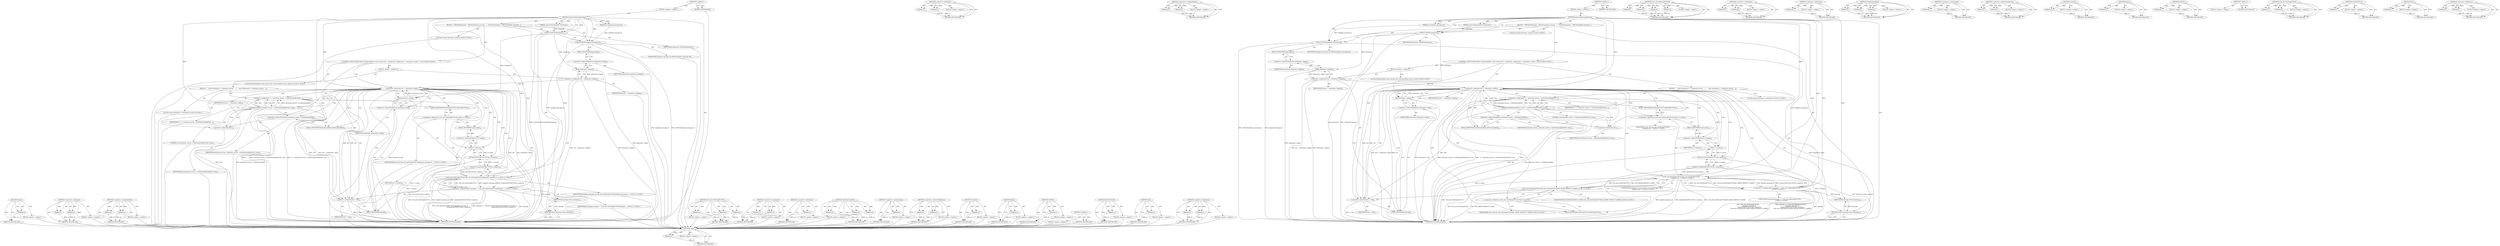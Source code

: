 digraph "&lt;operator&gt;.fieldAccess" {
vulnerable_160 [label=<(METHOD,name)>];
vulnerable_161 [label=<(PARAM,p1)>];
vulnerable_162 [label=<(BLOCK,&lt;empty&gt;,&lt;empty&gt;)>];
vulnerable_163 [label=<(METHOD_RETURN,ANY)>];
vulnerable_112 [label=<(METHOD,&lt;operator&gt;.notEquals)>];
vulnerable_113 [label=<(PARAM,p1)>];
vulnerable_114 [label=<(PARAM,p2)>];
vulnerable_115 [label=<(BLOCK,&lt;empty&gt;,&lt;empty&gt;)>];
vulnerable_116 [label=<(METHOD_RETURN,ANY)>];
vulnerable_135 [label=<(METHOD,&lt;operator&gt;.assignmentPlus)>];
vulnerable_136 [label=<(PARAM,p1)>];
vulnerable_137 [label=<(PARAM,p2)>];
vulnerable_138 [label=<(BLOCK,&lt;empty&gt;,&lt;empty&gt;)>];
vulnerable_139 [label=<(METHOD_RETURN,ANY)>];
vulnerable_6 [label=<(METHOD,&lt;global&gt;)<SUB>1</SUB>>];
vulnerable_7 [label=<(BLOCK,&lt;empty&gt;,&lt;empty&gt;)<SUB>1</SUB>>];
vulnerable_8 [label=<(METHOD,GenerateMessageSection)<SUB>1</SUB>>];
vulnerable_9 [label=<(PARAM,const ExtensionIdSet* extensions)<SUB>2</SUB>>];
vulnerable_10 [label=<(PARAM,int template_message_id)<SUB>3</SUB>>];
vulnerable_11 [label=<(BLOCK,{
  CHECK(extensions);
  CHECK(template_message...,{
  CHECK(extensions);
  CHECK(template_message...)<SUB>3</SUB>>];
vulnerable_12 [label=<(CHECK,CHECK(extensions))<SUB>4</SUB>>];
vulnerable_13 [label=<(IDENTIFIER,extensions,CHECK(extensions))<SUB>4</SUB>>];
vulnerable_14 [label=<(CHECK,CHECK(template_message_id))<SUB>5</SUB>>];
vulnerable_15 [label=<(IDENTIFIER,template_message_id,CHECK(template_message_id))<SUB>5</SUB>>];
vulnerable_16 [label="<(LOCAL,string16 message: string16)<SUB>6</SUB>>"];
vulnerable_17 [label="<(CONTROL_STRUCTURE,FOR,for (ExtensionIdSet::const_iterator iter = extensions-&gt;begin();iter != extensions-&gt;end();++iter))<SUB>8</SUB>>"];
vulnerable_18 [label=<(BLOCK,&lt;empty&gt;,&lt;empty&gt;)<SUB>8</SUB>>];
vulnerable_19 [label="<(LOCAL,ExtensionIdSet.const_iterator iter: ExtensionIdSet.const_iterator)<SUB>8</SUB>>"];
vulnerable_20 [label=<(&lt;operator&gt;.assignment,iter = extensions-&gt;begin())<SUB>8</SUB>>];
vulnerable_21 [label=<(IDENTIFIER,iter,iter = extensions-&gt;begin())<SUB>8</SUB>>];
vulnerable_22 [label=<(begin,extensions-&gt;begin())<SUB>8</SUB>>];
vulnerable_23 [label=<(&lt;operator&gt;.indirectFieldAccess,extensions-&gt;begin)<SUB>8</SUB>>];
vulnerable_24 [label=<(IDENTIFIER,extensions,extensions-&gt;begin())<SUB>8</SUB>>];
vulnerable_25 [label=<(FIELD_IDENTIFIER,begin,begin)<SUB>8</SUB>>];
vulnerable_26 [label=<(&lt;operator&gt;.notEquals,iter != extensions-&gt;end())<SUB>9</SUB>>];
vulnerable_27 [label=<(IDENTIFIER,iter,iter != extensions-&gt;end())<SUB>9</SUB>>];
vulnerable_28 [label=<(end,extensions-&gt;end())<SUB>9</SUB>>];
vulnerable_29 [label=<(&lt;operator&gt;.indirectFieldAccess,extensions-&gt;end)<SUB>9</SUB>>];
vulnerable_30 [label=<(IDENTIFIER,extensions,extensions-&gt;end())<SUB>9</SUB>>];
vulnerable_31 [label=<(FIELD_IDENTIFIER,end,end)<SUB>9</SUB>>];
vulnerable_32 [label=<(&lt;operator&gt;.preIncrement,++iter)<SUB>9</SUB>>];
vulnerable_33 [label=<(IDENTIFIER,iter,++iter)<SUB>9</SUB>>];
vulnerable_34 [label=<(BLOCK,{
     const Extension* e = extension_service_-...,{
     const Extension* e = extension_service_-...)<SUB>9</SUB>>];
vulnerable_35 [label="<(LOCAL,const Extension* e: Extension*)<SUB>10</SUB>>"];
vulnerable_36 [label=<(&lt;operator&gt;.assignment,* e = extension_service_-&gt;GetExtensionById(*ite...)<SUB>10</SUB>>];
vulnerable_37 [label=<(IDENTIFIER,e,* e = extension_service_-&gt;GetExtensionById(*ite...)<SUB>10</SUB>>];
vulnerable_38 [label=<(GetExtensionById,extension_service_-&gt;GetExtensionById(*iter, true))<SUB>10</SUB>>];
vulnerable_39 [label=<(&lt;operator&gt;.indirectFieldAccess,extension_service_-&gt;GetExtensionById)<SUB>10</SUB>>];
vulnerable_40 [label=<(IDENTIFIER,extension_service_,extension_service_-&gt;GetExtensionById(*iter, true))<SUB>10</SUB>>];
vulnerable_41 [label=<(FIELD_IDENTIFIER,GetExtensionById,GetExtensionById)<SUB>10</SUB>>];
vulnerable_42 [label=<(&lt;operator&gt;.indirection,*iter)<SUB>10</SUB>>];
vulnerable_43 [label=<(IDENTIFIER,iter,extension_service_-&gt;GetExtensionById(*iter, true))<SUB>10</SUB>>];
vulnerable_44 [label=<(LITERAL,true,extension_service_-&gt;GetExtensionById(*iter, true))<SUB>10</SUB>>];
vulnerable_45 [label="<(&lt;operator&gt;.assignmentPlus,message += l10n_util::GetStringFUTF16(
        ...)<SUB>11</SUB>>"];
vulnerable_46 [label="<(IDENTIFIER,message,message += l10n_util::GetStringFUTF16(
        ...)<SUB>11</SUB>>"];
vulnerable_47 [label="<(l10n_util.GetStringFUTF16,l10n_util::GetStringFUTF16(
        template_me...)<SUB>11</SUB>>"];
vulnerable_48 [label="<(&lt;operator&gt;.fieldAccess,l10n_util::GetStringFUTF16)<SUB>11</SUB>>"];
vulnerable_49 [label="<(IDENTIFIER,l10n_util,l10n_util::GetStringFUTF16(
        template_me...)<SUB>11</SUB>>"];
vulnerable_50 [label=<(FIELD_IDENTIFIER,GetStringFUTF16,GetStringFUTF16)<SUB>11</SUB>>];
vulnerable_51 [label="<(IDENTIFIER,template_message_id,l10n_util::GetStringFUTF16(
        template_me...)<SUB>12</SUB>>"];
vulnerable_52 [label=<(string16,string16(ASCIIToUTF16(e-&gt;name())))<SUB>13</SUB>>];
vulnerable_53 [label=<(ASCIIToUTF16,ASCIIToUTF16(e-&gt;name()))<SUB>13</SUB>>];
vulnerable_54 [label=<(name,e-&gt;name())<SUB>13</SUB>>];
vulnerable_55 [label=<(&lt;operator&gt;.indirectFieldAccess,e-&gt;name)<SUB>13</SUB>>];
vulnerable_56 [label=<(IDENTIFIER,e,e-&gt;name())<SUB>13</SUB>>];
vulnerable_57 [label=<(FIELD_IDENTIFIER,name,name)<SUB>13</SUB>>];
vulnerable_58 [label="<(l10n_util.GetStringUTF16,l10n_util::GetStringUTF16(IDS_SHORT_PRODUCT_NAME))<SUB>14</SUB>>"];
vulnerable_59 [label="<(&lt;operator&gt;.fieldAccess,l10n_util::GetStringUTF16)<SUB>14</SUB>>"];
vulnerable_60 [label="<(IDENTIFIER,l10n_util,l10n_util::GetStringUTF16(IDS_SHORT_PRODUCT_NAME))<SUB>14</SUB>>"];
vulnerable_61 [label=<(FIELD_IDENTIFIER,GetStringUTF16,GetStringUTF16)<SUB>14</SUB>>];
vulnerable_62 [label="<(IDENTIFIER,IDS_SHORT_PRODUCT_NAME,l10n_util::GetStringUTF16(IDS_SHORT_PRODUCT_NAME))<SUB>14</SUB>>"];
vulnerable_63 [label=<(RETURN,return message;,return message;)<SUB>16</SUB>>];
vulnerable_64 [label=<(IDENTIFIER,message,return message;)<SUB>16</SUB>>];
vulnerable_65 [label=<(METHOD_RETURN,string16)<SUB>1</SUB>>];
vulnerable_67 [label=<(METHOD_RETURN,ANY)<SUB>1</SUB>>];
vulnerable_140 [label=<(METHOD,l10n_util.GetStringFUTF16)>];
vulnerable_141 [label=<(PARAM,p1)>];
vulnerable_142 [label=<(PARAM,p2)>];
vulnerable_143 [label=<(PARAM,p3)>];
vulnerable_144 [label=<(PARAM,p4)>];
vulnerable_145 [label=<(BLOCK,&lt;empty&gt;,&lt;empty&gt;)>];
vulnerable_146 [label=<(METHOD_RETURN,ANY)>];
vulnerable_98 [label=<(METHOD,&lt;operator&gt;.assignment)>];
vulnerable_99 [label=<(PARAM,p1)>];
vulnerable_100 [label=<(PARAM,p2)>];
vulnerable_101 [label=<(BLOCK,&lt;empty&gt;,&lt;empty&gt;)>];
vulnerable_102 [label=<(METHOD_RETURN,ANY)>];
vulnerable_131 [label=<(METHOD,&lt;operator&gt;.indirection)>];
vulnerable_132 [label=<(PARAM,p1)>];
vulnerable_133 [label=<(BLOCK,&lt;empty&gt;,&lt;empty&gt;)>];
vulnerable_134 [label=<(METHOD_RETURN,ANY)>];
vulnerable_125 [label=<(METHOD,GetExtensionById)>];
vulnerable_126 [label=<(PARAM,p1)>];
vulnerable_127 [label=<(PARAM,p2)>];
vulnerable_128 [label=<(PARAM,p3)>];
vulnerable_129 [label=<(BLOCK,&lt;empty&gt;,&lt;empty&gt;)>];
vulnerable_130 [label=<(METHOD_RETURN,ANY)>];
vulnerable_121 [label=<(METHOD,&lt;operator&gt;.preIncrement)>];
vulnerable_122 [label=<(PARAM,p1)>];
vulnerable_123 [label=<(BLOCK,&lt;empty&gt;,&lt;empty&gt;)>];
vulnerable_124 [label=<(METHOD_RETURN,ANY)>];
vulnerable_107 [label=<(METHOD,&lt;operator&gt;.indirectFieldAccess)>];
vulnerable_108 [label=<(PARAM,p1)>];
vulnerable_109 [label=<(PARAM,p2)>];
vulnerable_110 [label=<(BLOCK,&lt;empty&gt;,&lt;empty&gt;)>];
vulnerable_111 [label=<(METHOD_RETURN,ANY)>];
vulnerable_152 [label=<(METHOD,string16)>];
vulnerable_153 [label=<(PARAM,p1)>];
vulnerable_154 [label=<(BLOCK,&lt;empty&gt;,&lt;empty&gt;)>];
vulnerable_155 [label=<(METHOD_RETURN,ANY)>];
vulnerable_103 [label=<(METHOD,begin)>];
vulnerable_104 [label=<(PARAM,p1)>];
vulnerable_105 [label=<(BLOCK,&lt;empty&gt;,&lt;empty&gt;)>];
vulnerable_106 [label=<(METHOD_RETURN,ANY)>];
vulnerable_94 [label=<(METHOD,CHECK)>];
vulnerable_95 [label=<(PARAM,p1)>];
vulnerable_96 [label=<(BLOCK,&lt;empty&gt;,&lt;empty&gt;)>];
vulnerable_97 [label=<(METHOD_RETURN,ANY)>];
vulnerable_88 [label=<(METHOD,&lt;global&gt;)<SUB>1</SUB>>];
vulnerable_89 [label=<(BLOCK,&lt;empty&gt;,&lt;empty&gt;)>];
vulnerable_90 [label=<(METHOD_RETURN,ANY)>];
vulnerable_164 [label=<(METHOD,l10n_util.GetStringUTF16)>];
vulnerable_165 [label=<(PARAM,p1)>];
vulnerable_166 [label=<(PARAM,p2)>];
vulnerable_167 [label=<(BLOCK,&lt;empty&gt;,&lt;empty&gt;)>];
vulnerable_168 [label=<(METHOD_RETURN,ANY)>];
vulnerable_156 [label=<(METHOD,ASCIIToUTF16)>];
vulnerable_157 [label=<(PARAM,p1)>];
vulnerable_158 [label=<(BLOCK,&lt;empty&gt;,&lt;empty&gt;)>];
vulnerable_159 [label=<(METHOD_RETURN,ANY)>];
vulnerable_117 [label=<(METHOD,end)>];
vulnerable_118 [label=<(PARAM,p1)>];
vulnerable_119 [label=<(BLOCK,&lt;empty&gt;,&lt;empty&gt;)>];
vulnerable_120 [label=<(METHOD_RETURN,ANY)>];
vulnerable_147 [label=<(METHOD,&lt;operator&gt;.fieldAccess)>];
vulnerable_148 [label=<(PARAM,p1)>];
vulnerable_149 [label=<(PARAM,p2)>];
vulnerable_150 [label=<(BLOCK,&lt;empty&gt;,&lt;empty&gt;)>];
vulnerable_151 [label=<(METHOD_RETURN,ANY)>];
fixed_152 [label=<(METHOD,name)>];
fixed_153 [label=<(PARAM,p1)>];
fixed_154 [label=<(BLOCK,&lt;empty&gt;,&lt;empty&gt;)>];
fixed_155 [label=<(METHOD_RETURN,ANY)>];
fixed_105 [label=<(METHOD,&lt;operator&gt;.notEquals)>];
fixed_106 [label=<(PARAM,p1)>];
fixed_107 [label=<(PARAM,p2)>];
fixed_108 [label=<(BLOCK,&lt;empty&gt;,&lt;empty&gt;)>];
fixed_109 [label=<(METHOD_RETURN,ANY)>];
fixed_128 [label=<(METHOD,&lt;operator&gt;.assignmentPlus)>];
fixed_129 [label=<(PARAM,p1)>];
fixed_130 [label=<(PARAM,p2)>];
fixed_131 [label=<(BLOCK,&lt;empty&gt;,&lt;empty&gt;)>];
fixed_132 [label=<(METHOD_RETURN,ANY)>];
fixed_6 [label=<(METHOD,&lt;global&gt;)<SUB>1</SUB>>];
fixed_7 [label=<(BLOCK,&lt;empty&gt;,&lt;empty&gt;)<SUB>1</SUB>>];
fixed_8 [label=<(METHOD,GenerateMessageSection)<SUB>1</SUB>>];
fixed_9 [label=<(PARAM,const ExtensionIdSet* extensions)<SUB>2</SUB>>];
fixed_10 [label=<(PARAM,int template_message_id)<SUB>3</SUB>>];
fixed_11 [label=<(BLOCK,{
  CHECK(extensions);
  CHECK(template_message...,{
  CHECK(extensions);
  CHECK(template_message...)<SUB>3</SUB>>];
fixed_12 [label=<(CHECK,CHECK(extensions))<SUB>4</SUB>>];
fixed_13 [label=<(IDENTIFIER,extensions,CHECK(extensions))<SUB>4</SUB>>];
fixed_14 [label=<(CHECK,CHECK(template_message_id))<SUB>5</SUB>>];
fixed_15 [label=<(IDENTIFIER,template_message_id,CHECK(template_message_id))<SUB>5</SUB>>];
fixed_16 [label="<(LOCAL,string16 message: string16)<SUB>6</SUB>>"];
fixed_17 [label="<(CONTROL_STRUCTURE,FOR,for (ExtensionIdSet::const_iterator iter = extensions-&gt;begin();iter != extensions-&gt;end();++iter))<SUB>8</SUB>>"];
fixed_18 [label=<(BLOCK,&lt;empty&gt;,&lt;empty&gt;)<SUB>8</SUB>>];
fixed_19 [label="<(LOCAL,ExtensionIdSet.const_iterator iter: ExtensionIdSet.const_iterator)<SUB>8</SUB>>"];
fixed_20 [label=<(&lt;operator&gt;.assignment,iter = extensions-&gt;begin())<SUB>8</SUB>>];
fixed_21 [label=<(IDENTIFIER,iter,iter = extensions-&gt;begin())<SUB>8</SUB>>];
fixed_22 [label=<(begin,extensions-&gt;begin())<SUB>8</SUB>>];
fixed_23 [label=<(&lt;operator&gt;.indirectFieldAccess,extensions-&gt;begin)<SUB>8</SUB>>];
fixed_24 [label=<(IDENTIFIER,extensions,extensions-&gt;begin())<SUB>8</SUB>>];
fixed_25 [label=<(FIELD_IDENTIFIER,begin,begin)<SUB>8</SUB>>];
fixed_26 [label=<(&lt;operator&gt;.notEquals,iter != extensions-&gt;end())<SUB>9</SUB>>];
fixed_27 [label=<(IDENTIFIER,iter,iter != extensions-&gt;end())<SUB>9</SUB>>];
fixed_28 [label=<(end,extensions-&gt;end())<SUB>9</SUB>>];
fixed_29 [label=<(&lt;operator&gt;.indirectFieldAccess,extensions-&gt;end)<SUB>9</SUB>>];
fixed_30 [label=<(IDENTIFIER,extensions,extensions-&gt;end())<SUB>9</SUB>>];
fixed_31 [label=<(FIELD_IDENTIFIER,end,end)<SUB>9</SUB>>];
fixed_32 [label=<(&lt;operator&gt;.preIncrement,++iter)<SUB>9</SUB>>];
fixed_33 [label=<(IDENTIFIER,iter,++iter)<SUB>9</SUB>>];
fixed_34 [label=<(BLOCK,{
     const Extension* e = extension_service_-...,{
     const Extension* e = extension_service_-...)<SUB>9</SUB>>];
fixed_35 [label="<(LOCAL,const Extension* e: Extension*)<SUB>10</SUB>>"];
fixed_36 [label=<(&lt;operator&gt;.assignment,* e = extension_service_-&gt;GetExtensionById(*ite...)<SUB>10</SUB>>];
fixed_37 [label=<(IDENTIFIER,e,* e = extension_service_-&gt;GetExtensionById(*ite...)<SUB>10</SUB>>];
fixed_38 [label=<(GetExtensionById,extension_service_-&gt;GetExtensionById(*iter, true))<SUB>10</SUB>>];
fixed_39 [label=<(&lt;operator&gt;.indirectFieldAccess,extension_service_-&gt;GetExtensionById)<SUB>10</SUB>>];
fixed_40 [label=<(IDENTIFIER,extension_service_,extension_service_-&gt;GetExtensionById(*iter, true))<SUB>10</SUB>>];
fixed_41 [label=<(FIELD_IDENTIFIER,GetExtensionById,GetExtensionById)<SUB>10</SUB>>];
fixed_42 [label=<(&lt;operator&gt;.indirection,*iter)<SUB>10</SUB>>];
fixed_43 [label=<(IDENTIFIER,iter,extension_service_-&gt;GetExtensionById(*iter, true))<SUB>10</SUB>>];
fixed_44 [label=<(LITERAL,true,extension_service_-&gt;GetExtensionById(*iter, true))<SUB>10</SUB>>];
fixed_45 [label="<(&lt;operator&gt;.assignmentPlus,message += l10n_util::GetStringFUTF16(template_...)<SUB>11</SUB>>"];
fixed_46 [label="<(IDENTIFIER,message,message += l10n_util::GetStringFUTF16(template_...)<SUB>11</SUB>>"];
fixed_47 [label="<(l10n_util.GetStringFUTF16,l10n_util::GetStringFUTF16(template_message_id,...)<SUB>11</SUB>>"];
fixed_48 [label="<(&lt;operator&gt;.fieldAccess,l10n_util::GetStringFUTF16)<SUB>11</SUB>>"];
fixed_49 [label="<(IDENTIFIER,l10n_util,l10n_util::GetStringFUTF16(template_message_id,...)<SUB>11</SUB>>"];
fixed_50 [label=<(FIELD_IDENTIFIER,GetStringFUTF16,GetStringFUTF16)<SUB>11</SUB>>];
fixed_51 [label="<(IDENTIFIER,template_message_id,l10n_util::GetStringFUTF16(template_message_id,...)<SUB>11</SUB>>"];
fixed_52 [label=<(string16,string16(ASCIIToUTF16(e-&gt;name())))<SUB>12</SUB>>];
fixed_53 [label=<(ASCIIToUTF16,ASCIIToUTF16(e-&gt;name()))<SUB>12</SUB>>];
fixed_54 [label=<(name,e-&gt;name())<SUB>12</SUB>>];
fixed_55 [label=<(&lt;operator&gt;.indirectFieldAccess,e-&gt;name)<SUB>12</SUB>>];
fixed_56 [label=<(IDENTIFIER,e,e-&gt;name())<SUB>12</SUB>>];
fixed_57 [label=<(FIELD_IDENTIFIER,name,name)<SUB>12</SUB>>];
fixed_58 [label=<(RETURN,return message;,return message;)<SUB>14</SUB>>];
fixed_59 [label=<(IDENTIFIER,message,return message;)<SUB>14</SUB>>];
fixed_60 [label=<(METHOD_RETURN,string16)<SUB>1</SUB>>];
fixed_62 [label=<(METHOD_RETURN,ANY)<SUB>1</SUB>>];
fixed_133 [label=<(METHOD,l10n_util.GetStringFUTF16)>];
fixed_134 [label=<(PARAM,p1)>];
fixed_135 [label=<(PARAM,p2)>];
fixed_136 [label=<(PARAM,p3)>];
fixed_137 [label=<(BLOCK,&lt;empty&gt;,&lt;empty&gt;)>];
fixed_138 [label=<(METHOD_RETURN,ANY)>];
fixed_91 [label=<(METHOD,&lt;operator&gt;.assignment)>];
fixed_92 [label=<(PARAM,p1)>];
fixed_93 [label=<(PARAM,p2)>];
fixed_94 [label=<(BLOCK,&lt;empty&gt;,&lt;empty&gt;)>];
fixed_95 [label=<(METHOD_RETURN,ANY)>];
fixed_124 [label=<(METHOD,&lt;operator&gt;.indirection)>];
fixed_125 [label=<(PARAM,p1)>];
fixed_126 [label=<(BLOCK,&lt;empty&gt;,&lt;empty&gt;)>];
fixed_127 [label=<(METHOD_RETURN,ANY)>];
fixed_118 [label=<(METHOD,GetExtensionById)>];
fixed_119 [label=<(PARAM,p1)>];
fixed_120 [label=<(PARAM,p2)>];
fixed_121 [label=<(PARAM,p3)>];
fixed_122 [label=<(BLOCK,&lt;empty&gt;,&lt;empty&gt;)>];
fixed_123 [label=<(METHOD_RETURN,ANY)>];
fixed_114 [label=<(METHOD,&lt;operator&gt;.preIncrement)>];
fixed_115 [label=<(PARAM,p1)>];
fixed_116 [label=<(BLOCK,&lt;empty&gt;,&lt;empty&gt;)>];
fixed_117 [label=<(METHOD_RETURN,ANY)>];
fixed_100 [label=<(METHOD,&lt;operator&gt;.indirectFieldAccess)>];
fixed_101 [label=<(PARAM,p1)>];
fixed_102 [label=<(PARAM,p2)>];
fixed_103 [label=<(BLOCK,&lt;empty&gt;,&lt;empty&gt;)>];
fixed_104 [label=<(METHOD_RETURN,ANY)>];
fixed_144 [label=<(METHOD,string16)>];
fixed_145 [label=<(PARAM,p1)>];
fixed_146 [label=<(BLOCK,&lt;empty&gt;,&lt;empty&gt;)>];
fixed_147 [label=<(METHOD_RETURN,ANY)>];
fixed_96 [label=<(METHOD,begin)>];
fixed_97 [label=<(PARAM,p1)>];
fixed_98 [label=<(BLOCK,&lt;empty&gt;,&lt;empty&gt;)>];
fixed_99 [label=<(METHOD_RETURN,ANY)>];
fixed_87 [label=<(METHOD,CHECK)>];
fixed_88 [label=<(PARAM,p1)>];
fixed_89 [label=<(BLOCK,&lt;empty&gt;,&lt;empty&gt;)>];
fixed_90 [label=<(METHOD_RETURN,ANY)>];
fixed_81 [label=<(METHOD,&lt;global&gt;)<SUB>1</SUB>>];
fixed_82 [label=<(BLOCK,&lt;empty&gt;,&lt;empty&gt;)>];
fixed_83 [label=<(METHOD_RETURN,ANY)>];
fixed_148 [label=<(METHOD,ASCIIToUTF16)>];
fixed_149 [label=<(PARAM,p1)>];
fixed_150 [label=<(BLOCK,&lt;empty&gt;,&lt;empty&gt;)>];
fixed_151 [label=<(METHOD_RETURN,ANY)>];
fixed_110 [label=<(METHOD,end)>];
fixed_111 [label=<(PARAM,p1)>];
fixed_112 [label=<(BLOCK,&lt;empty&gt;,&lt;empty&gt;)>];
fixed_113 [label=<(METHOD_RETURN,ANY)>];
fixed_139 [label=<(METHOD,&lt;operator&gt;.fieldAccess)>];
fixed_140 [label=<(PARAM,p1)>];
fixed_141 [label=<(PARAM,p2)>];
fixed_142 [label=<(BLOCK,&lt;empty&gt;,&lt;empty&gt;)>];
fixed_143 [label=<(METHOD_RETURN,ANY)>];
vulnerable_160 -> vulnerable_161  [key=0, label="AST: "];
vulnerable_160 -> vulnerable_161  [key=1, label="DDG: "];
vulnerable_160 -> vulnerable_162  [key=0, label="AST: "];
vulnerable_160 -> vulnerable_163  [key=0, label="AST: "];
vulnerable_160 -> vulnerable_163  [key=1, label="CFG: "];
vulnerable_161 -> vulnerable_163  [key=0, label="DDG: p1"];
vulnerable_112 -> vulnerable_113  [key=0, label="AST: "];
vulnerable_112 -> vulnerable_113  [key=1, label="DDG: "];
vulnerable_112 -> vulnerable_115  [key=0, label="AST: "];
vulnerable_112 -> vulnerable_114  [key=0, label="AST: "];
vulnerable_112 -> vulnerable_114  [key=1, label="DDG: "];
vulnerable_112 -> vulnerable_116  [key=0, label="AST: "];
vulnerable_112 -> vulnerable_116  [key=1, label="CFG: "];
vulnerable_113 -> vulnerable_116  [key=0, label="DDG: p1"];
vulnerable_114 -> vulnerable_116  [key=0, label="DDG: p2"];
vulnerable_135 -> vulnerable_136  [key=0, label="AST: "];
vulnerable_135 -> vulnerable_136  [key=1, label="DDG: "];
vulnerable_135 -> vulnerable_138  [key=0, label="AST: "];
vulnerable_135 -> vulnerable_137  [key=0, label="AST: "];
vulnerable_135 -> vulnerable_137  [key=1, label="DDG: "];
vulnerable_135 -> vulnerable_139  [key=0, label="AST: "];
vulnerable_135 -> vulnerable_139  [key=1, label="CFG: "];
vulnerable_136 -> vulnerable_139  [key=0, label="DDG: p1"];
vulnerable_137 -> vulnerable_139  [key=0, label="DDG: p2"];
vulnerable_6 -> vulnerable_7  [key=0, label="AST: "];
vulnerable_6 -> vulnerable_67  [key=0, label="AST: "];
vulnerable_6 -> vulnerable_67  [key=1, label="CFG: "];
vulnerable_7 -> vulnerable_8  [key=0, label="AST: "];
vulnerable_8 -> vulnerable_9  [key=0, label="AST: "];
vulnerable_8 -> vulnerable_9  [key=1, label="DDG: "];
vulnerable_8 -> vulnerable_10  [key=0, label="AST: "];
vulnerable_8 -> vulnerable_10  [key=1, label="DDG: "];
vulnerable_8 -> vulnerable_11  [key=0, label="AST: "];
vulnerable_8 -> vulnerable_65  [key=0, label="AST: "];
vulnerable_8 -> vulnerable_12  [key=0, label="CFG: "];
vulnerable_8 -> vulnerable_12  [key=1, label="DDG: "];
vulnerable_8 -> vulnerable_14  [key=0, label="DDG: "];
vulnerable_8 -> vulnerable_64  [key=0, label="DDG: "];
vulnerable_8 -> vulnerable_26  [key=0, label="DDG: "];
vulnerable_8 -> vulnerable_32  [key=0, label="DDG: "];
vulnerable_8 -> vulnerable_45  [key=0, label="DDG: "];
vulnerable_8 -> vulnerable_38  [key=0, label="DDG: "];
vulnerable_8 -> vulnerable_47  [key=0, label="DDG: "];
vulnerable_8 -> vulnerable_58  [key=0, label="DDG: "];
vulnerable_9 -> vulnerable_12  [key=0, label="DDG: extensions"];
vulnerable_10 -> vulnerable_14  [key=0, label="DDG: template_message_id"];
vulnerable_11 -> vulnerable_12  [key=0, label="AST: "];
vulnerable_11 -> vulnerable_14  [key=0, label="AST: "];
vulnerable_11 -> vulnerable_16  [key=0, label="AST: "];
vulnerable_11 -> vulnerable_17  [key=0, label="AST: "];
vulnerable_11 -> vulnerable_63  [key=0, label="AST: "];
vulnerable_12 -> vulnerable_13  [key=0, label="AST: "];
vulnerable_12 -> vulnerable_14  [key=0, label="CFG: "];
vulnerable_12 -> vulnerable_65  [key=0, label="DDG: extensions"];
vulnerable_12 -> vulnerable_65  [key=1, label="DDG: CHECK(extensions)"];
vulnerable_12 -> vulnerable_28  [key=0, label="DDG: extensions"];
vulnerable_12 -> vulnerable_22  [key=0, label="DDG: extensions"];
vulnerable_14 -> vulnerable_15  [key=0, label="AST: "];
vulnerable_14 -> vulnerable_25  [key=0, label="CFG: "];
vulnerable_14 -> vulnerable_65  [key=0, label="DDG: template_message_id"];
vulnerable_14 -> vulnerable_65  [key=1, label="DDG: CHECK(template_message_id)"];
vulnerable_14 -> vulnerable_47  [key=0, label="DDG: template_message_id"];
vulnerable_17 -> vulnerable_18  [key=0, label="AST: "];
vulnerable_17 -> vulnerable_26  [key=0, label="AST: "];
vulnerable_17 -> vulnerable_32  [key=0, label="AST: "];
vulnerable_17 -> vulnerable_34  [key=0, label="AST: "];
vulnerable_18 -> vulnerable_19  [key=0, label="AST: "];
vulnerable_18 -> vulnerable_20  [key=0, label="AST: "];
vulnerable_20 -> vulnerable_21  [key=0, label="AST: "];
vulnerable_20 -> vulnerable_22  [key=0, label="AST: "];
vulnerable_20 -> vulnerable_31  [key=0, label="CFG: "];
vulnerable_20 -> vulnerable_65  [key=0, label="DDG: extensions-&gt;begin()"];
vulnerable_20 -> vulnerable_65  [key=1, label="DDG: iter = extensions-&gt;begin()"];
vulnerable_20 -> vulnerable_26  [key=0, label="DDG: iter"];
vulnerable_22 -> vulnerable_23  [key=0, label="AST: "];
vulnerable_22 -> vulnerable_20  [key=0, label="CFG: "];
vulnerable_22 -> vulnerable_20  [key=1, label="DDG: extensions-&gt;begin"];
vulnerable_22 -> vulnerable_65  [key=0, label="DDG: extensions-&gt;begin"];
vulnerable_23 -> vulnerable_24  [key=0, label="AST: "];
vulnerable_23 -> vulnerable_25  [key=0, label="AST: "];
vulnerable_23 -> vulnerable_22  [key=0, label="CFG: "];
vulnerable_25 -> vulnerable_23  [key=0, label="CFG: "];
vulnerable_26 -> vulnerable_27  [key=0, label="AST: "];
vulnerable_26 -> vulnerable_28  [key=0, label="AST: "];
vulnerable_26 -> vulnerable_28  [key=1, label="CDG: "];
vulnerable_26 -> vulnerable_41  [key=0, label="CFG: "];
vulnerable_26 -> vulnerable_41  [key=1, label="CDG: "];
vulnerable_26 -> vulnerable_63  [key=0, label="CFG: "];
vulnerable_26 -> vulnerable_65  [key=0, label="DDG: iter"];
vulnerable_26 -> vulnerable_65  [key=1, label="DDG: extensions-&gt;end()"];
vulnerable_26 -> vulnerable_65  [key=2, label="DDG: iter != extensions-&gt;end()"];
vulnerable_26 -> vulnerable_32  [key=0, label="DDG: iter"];
vulnerable_26 -> vulnerable_32  [key=1, label="CDG: "];
vulnerable_26 -> vulnerable_47  [key=0, label="CDG: "];
vulnerable_26 -> vulnerable_48  [key=0, label="CDG: "];
vulnerable_26 -> vulnerable_58  [key=0, label="CDG: "];
vulnerable_26 -> vulnerable_61  [key=0, label="CDG: "];
vulnerable_26 -> vulnerable_26  [key=0, label="CDG: "];
vulnerable_26 -> vulnerable_42  [key=0, label="CDG: "];
vulnerable_26 -> vulnerable_57  [key=0, label="CDG: "];
vulnerable_26 -> vulnerable_36  [key=0, label="CDG: "];
vulnerable_26 -> vulnerable_52  [key=0, label="CDG: "];
vulnerable_26 -> vulnerable_53  [key=0, label="CDG: "];
vulnerable_26 -> vulnerable_38  [key=0, label="CDG: "];
vulnerable_26 -> vulnerable_45  [key=0, label="CDG: "];
vulnerable_26 -> vulnerable_29  [key=0, label="CDG: "];
vulnerable_26 -> vulnerable_50  [key=0, label="CDG: "];
vulnerable_26 -> vulnerable_59  [key=0, label="CDG: "];
vulnerable_26 -> vulnerable_55  [key=0, label="CDG: "];
vulnerable_26 -> vulnerable_54  [key=0, label="CDG: "];
vulnerable_26 -> vulnerable_39  [key=0, label="CDG: "];
vulnerable_26 -> vulnerable_31  [key=0, label="CDG: "];
vulnerable_28 -> vulnerable_29  [key=0, label="AST: "];
vulnerable_28 -> vulnerable_26  [key=0, label="CFG: "];
vulnerable_28 -> vulnerable_26  [key=1, label="DDG: extensions-&gt;end"];
vulnerable_28 -> vulnerable_65  [key=0, label="DDG: extensions-&gt;end"];
vulnerable_29 -> vulnerable_30  [key=0, label="AST: "];
vulnerable_29 -> vulnerable_31  [key=0, label="AST: "];
vulnerable_29 -> vulnerable_28  [key=0, label="CFG: "];
vulnerable_31 -> vulnerable_29  [key=0, label="CFG: "];
vulnerable_32 -> vulnerable_33  [key=0, label="AST: "];
vulnerable_32 -> vulnerable_31  [key=0, label="CFG: "];
vulnerable_32 -> vulnerable_65  [key=0, label="DDG: ++iter"];
vulnerable_32 -> vulnerable_26  [key=0, label="DDG: iter"];
vulnerable_34 -> vulnerable_35  [key=0, label="AST: "];
vulnerable_34 -> vulnerable_36  [key=0, label="AST: "];
vulnerable_34 -> vulnerable_45  [key=0, label="AST: "];
vulnerable_36 -> vulnerable_37  [key=0, label="AST: "];
vulnerable_36 -> vulnerable_38  [key=0, label="AST: "];
vulnerable_36 -> vulnerable_50  [key=0, label="CFG: "];
vulnerable_36 -> vulnerable_65  [key=0, label="DDG: e"];
vulnerable_36 -> vulnerable_65  [key=1, label="DDG: extension_service_-&gt;GetExtensionById(*iter, true)"];
vulnerable_36 -> vulnerable_65  [key=2, label="DDG: * e = extension_service_-&gt;GetExtensionById(*iter, true)"];
vulnerable_36 -> vulnerable_54  [key=0, label="DDG: e"];
vulnerable_38 -> vulnerable_39  [key=0, label="AST: "];
vulnerable_38 -> vulnerable_42  [key=0, label="AST: "];
vulnerable_38 -> vulnerable_44  [key=0, label="AST: "];
vulnerable_38 -> vulnerable_36  [key=0, label="CFG: "];
vulnerable_38 -> vulnerable_36  [key=1, label="DDG: extension_service_-&gt;GetExtensionById"];
vulnerable_38 -> vulnerable_36  [key=2, label="DDG: *iter"];
vulnerable_38 -> vulnerable_36  [key=3, label="DDG: true"];
vulnerable_38 -> vulnerable_65  [key=0, label="DDG: extension_service_-&gt;GetExtensionById"];
vulnerable_38 -> vulnerable_65  [key=1, label="DDG: *iter"];
vulnerable_38 -> vulnerable_26  [key=0, label="DDG: *iter"];
vulnerable_38 -> vulnerable_32  [key=0, label="DDG: *iter"];
vulnerable_39 -> vulnerable_40  [key=0, label="AST: "];
vulnerable_39 -> vulnerable_41  [key=0, label="AST: "];
vulnerable_39 -> vulnerable_42  [key=0, label="CFG: "];
vulnerable_41 -> vulnerable_39  [key=0, label="CFG: "];
vulnerable_42 -> vulnerable_43  [key=0, label="AST: "];
vulnerable_42 -> vulnerable_38  [key=0, label="CFG: "];
vulnerable_45 -> vulnerable_46  [key=0, label="AST: "];
vulnerable_45 -> vulnerable_47  [key=0, label="AST: "];
vulnerable_45 -> vulnerable_32  [key=0, label="CFG: "];
vulnerable_45 -> vulnerable_65  [key=0, label="DDG: message"];
vulnerable_45 -> vulnerable_65  [key=1, label="DDG: l10n_util::GetStringFUTF16(
        template_message_id,
        string16(ASCIIToUTF16(e-&gt;name())),
        l10n_util::GetStringUTF16(IDS_SHORT_PRODUCT_NAME))"];
vulnerable_45 -> vulnerable_65  [key=2, label="DDG: message += l10n_util::GetStringFUTF16(
        template_message_id,
        string16(ASCIIToUTF16(e-&gt;name())),
        l10n_util::GetStringUTF16(IDS_SHORT_PRODUCT_NAME))"];
vulnerable_45 -> vulnerable_64  [key=0, label="DDG: message"];
vulnerable_47 -> vulnerable_48  [key=0, label="AST: "];
vulnerable_47 -> vulnerable_51  [key=0, label="AST: "];
vulnerable_47 -> vulnerable_52  [key=0, label="AST: "];
vulnerable_47 -> vulnerable_58  [key=0, label="AST: "];
vulnerable_47 -> vulnerable_45  [key=0, label="CFG: "];
vulnerable_47 -> vulnerable_45  [key=1, label="DDG: l10n_util::GetStringFUTF16"];
vulnerable_47 -> vulnerable_45  [key=2, label="DDG: template_message_id"];
vulnerable_47 -> vulnerable_45  [key=3, label="DDG: string16(ASCIIToUTF16(e-&gt;name()))"];
vulnerable_47 -> vulnerable_45  [key=4, label="DDG: l10n_util::GetStringUTF16(IDS_SHORT_PRODUCT_NAME)"];
vulnerable_47 -> vulnerable_65  [key=0, label="DDG: l10n_util::GetStringFUTF16"];
vulnerable_47 -> vulnerable_65  [key=1, label="DDG: template_message_id"];
vulnerable_47 -> vulnerable_65  [key=2, label="DDG: string16(ASCIIToUTF16(e-&gt;name()))"];
vulnerable_47 -> vulnerable_65  [key=3, label="DDG: l10n_util::GetStringUTF16(IDS_SHORT_PRODUCT_NAME)"];
vulnerable_48 -> vulnerable_49  [key=0, label="AST: "];
vulnerable_48 -> vulnerable_50  [key=0, label="AST: "];
vulnerable_48 -> vulnerable_57  [key=0, label="CFG: "];
vulnerable_50 -> vulnerable_48  [key=0, label="CFG: "];
vulnerable_52 -> vulnerable_53  [key=0, label="AST: "];
vulnerable_52 -> vulnerable_61  [key=0, label="CFG: "];
vulnerable_52 -> vulnerable_65  [key=0, label="DDG: ASCIIToUTF16(e-&gt;name())"];
vulnerable_52 -> vulnerable_47  [key=0, label="DDG: ASCIIToUTF16(e-&gt;name())"];
vulnerable_53 -> vulnerable_54  [key=0, label="AST: "];
vulnerable_53 -> vulnerable_52  [key=0, label="CFG: "];
vulnerable_53 -> vulnerable_52  [key=1, label="DDG: e-&gt;name()"];
vulnerable_53 -> vulnerable_65  [key=0, label="DDG: e-&gt;name()"];
vulnerable_54 -> vulnerable_55  [key=0, label="AST: "];
vulnerable_54 -> vulnerable_53  [key=0, label="CFG: "];
vulnerable_54 -> vulnerable_53  [key=1, label="DDG: e-&gt;name"];
vulnerable_54 -> vulnerable_65  [key=0, label="DDG: e-&gt;name"];
vulnerable_55 -> vulnerable_56  [key=0, label="AST: "];
vulnerable_55 -> vulnerable_57  [key=0, label="AST: "];
vulnerable_55 -> vulnerable_54  [key=0, label="CFG: "];
vulnerable_57 -> vulnerable_55  [key=0, label="CFG: "];
vulnerable_58 -> vulnerable_59  [key=0, label="AST: "];
vulnerable_58 -> vulnerable_62  [key=0, label="AST: "];
vulnerable_58 -> vulnerable_47  [key=0, label="CFG: "];
vulnerable_58 -> vulnerable_47  [key=1, label="DDG: l10n_util::GetStringUTF16"];
vulnerable_58 -> vulnerable_47  [key=2, label="DDG: IDS_SHORT_PRODUCT_NAME"];
vulnerable_58 -> vulnerable_65  [key=0, label="DDG: l10n_util::GetStringUTF16"];
vulnerable_58 -> vulnerable_65  [key=1, label="DDG: IDS_SHORT_PRODUCT_NAME"];
vulnerable_59 -> vulnerable_60  [key=0, label="AST: "];
vulnerable_59 -> vulnerable_61  [key=0, label="AST: "];
vulnerable_59 -> vulnerable_58  [key=0, label="CFG: "];
vulnerable_61 -> vulnerable_59  [key=0, label="CFG: "];
vulnerable_63 -> vulnerable_64  [key=0, label="AST: "];
vulnerable_63 -> vulnerable_65  [key=0, label="CFG: "];
vulnerable_63 -> vulnerable_65  [key=1, label="DDG: &lt;RET&gt;"];
vulnerable_64 -> vulnerable_63  [key=0, label="DDG: message"];
vulnerable_140 -> vulnerable_141  [key=0, label="AST: "];
vulnerable_140 -> vulnerable_141  [key=1, label="DDG: "];
vulnerable_140 -> vulnerable_145  [key=0, label="AST: "];
vulnerable_140 -> vulnerable_142  [key=0, label="AST: "];
vulnerable_140 -> vulnerable_142  [key=1, label="DDG: "];
vulnerable_140 -> vulnerable_146  [key=0, label="AST: "];
vulnerable_140 -> vulnerable_146  [key=1, label="CFG: "];
vulnerable_140 -> vulnerable_143  [key=0, label="AST: "];
vulnerable_140 -> vulnerable_143  [key=1, label="DDG: "];
vulnerable_140 -> vulnerable_144  [key=0, label="AST: "];
vulnerable_140 -> vulnerable_144  [key=1, label="DDG: "];
vulnerable_141 -> vulnerable_146  [key=0, label="DDG: p1"];
vulnerable_142 -> vulnerable_146  [key=0, label="DDG: p2"];
vulnerable_143 -> vulnerable_146  [key=0, label="DDG: p3"];
vulnerable_144 -> vulnerable_146  [key=0, label="DDG: p4"];
vulnerable_98 -> vulnerable_99  [key=0, label="AST: "];
vulnerable_98 -> vulnerable_99  [key=1, label="DDG: "];
vulnerable_98 -> vulnerable_101  [key=0, label="AST: "];
vulnerable_98 -> vulnerable_100  [key=0, label="AST: "];
vulnerable_98 -> vulnerable_100  [key=1, label="DDG: "];
vulnerable_98 -> vulnerable_102  [key=0, label="AST: "];
vulnerable_98 -> vulnerable_102  [key=1, label="CFG: "];
vulnerable_99 -> vulnerable_102  [key=0, label="DDG: p1"];
vulnerable_100 -> vulnerable_102  [key=0, label="DDG: p2"];
vulnerable_131 -> vulnerable_132  [key=0, label="AST: "];
vulnerable_131 -> vulnerable_132  [key=1, label="DDG: "];
vulnerable_131 -> vulnerable_133  [key=0, label="AST: "];
vulnerable_131 -> vulnerable_134  [key=0, label="AST: "];
vulnerable_131 -> vulnerable_134  [key=1, label="CFG: "];
vulnerable_132 -> vulnerable_134  [key=0, label="DDG: p1"];
vulnerable_125 -> vulnerable_126  [key=0, label="AST: "];
vulnerable_125 -> vulnerable_126  [key=1, label="DDG: "];
vulnerable_125 -> vulnerable_129  [key=0, label="AST: "];
vulnerable_125 -> vulnerable_127  [key=0, label="AST: "];
vulnerable_125 -> vulnerable_127  [key=1, label="DDG: "];
vulnerable_125 -> vulnerable_130  [key=0, label="AST: "];
vulnerable_125 -> vulnerable_130  [key=1, label="CFG: "];
vulnerable_125 -> vulnerable_128  [key=0, label="AST: "];
vulnerable_125 -> vulnerable_128  [key=1, label="DDG: "];
vulnerable_126 -> vulnerable_130  [key=0, label="DDG: p1"];
vulnerable_127 -> vulnerable_130  [key=0, label="DDG: p2"];
vulnerable_128 -> vulnerable_130  [key=0, label="DDG: p3"];
vulnerable_121 -> vulnerable_122  [key=0, label="AST: "];
vulnerable_121 -> vulnerable_122  [key=1, label="DDG: "];
vulnerable_121 -> vulnerable_123  [key=0, label="AST: "];
vulnerable_121 -> vulnerable_124  [key=0, label="AST: "];
vulnerable_121 -> vulnerable_124  [key=1, label="CFG: "];
vulnerable_122 -> vulnerable_124  [key=0, label="DDG: p1"];
vulnerable_107 -> vulnerable_108  [key=0, label="AST: "];
vulnerable_107 -> vulnerable_108  [key=1, label="DDG: "];
vulnerable_107 -> vulnerable_110  [key=0, label="AST: "];
vulnerable_107 -> vulnerable_109  [key=0, label="AST: "];
vulnerable_107 -> vulnerable_109  [key=1, label="DDG: "];
vulnerable_107 -> vulnerable_111  [key=0, label="AST: "];
vulnerable_107 -> vulnerable_111  [key=1, label="CFG: "];
vulnerable_108 -> vulnerable_111  [key=0, label="DDG: p1"];
vulnerable_109 -> vulnerable_111  [key=0, label="DDG: p2"];
vulnerable_152 -> vulnerable_153  [key=0, label="AST: "];
vulnerable_152 -> vulnerable_153  [key=1, label="DDG: "];
vulnerable_152 -> vulnerable_154  [key=0, label="AST: "];
vulnerable_152 -> vulnerable_155  [key=0, label="AST: "];
vulnerable_152 -> vulnerable_155  [key=1, label="CFG: "];
vulnerable_153 -> vulnerable_155  [key=0, label="DDG: p1"];
vulnerable_103 -> vulnerable_104  [key=0, label="AST: "];
vulnerable_103 -> vulnerable_104  [key=1, label="DDG: "];
vulnerable_103 -> vulnerable_105  [key=0, label="AST: "];
vulnerable_103 -> vulnerable_106  [key=0, label="AST: "];
vulnerable_103 -> vulnerable_106  [key=1, label="CFG: "];
vulnerable_104 -> vulnerable_106  [key=0, label="DDG: p1"];
vulnerable_94 -> vulnerable_95  [key=0, label="AST: "];
vulnerable_94 -> vulnerable_95  [key=1, label="DDG: "];
vulnerable_94 -> vulnerable_96  [key=0, label="AST: "];
vulnerable_94 -> vulnerable_97  [key=0, label="AST: "];
vulnerable_94 -> vulnerable_97  [key=1, label="CFG: "];
vulnerable_95 -> vulnerable_97  [key=0, label="DDG: p1"];
vulnerable_88 -> vulnerable_89  [key=0, label="AST: "];
vulnerable_88 -> vulnerable_90  [key=0, label="AST: "];
vulnerable_88 -> vulnerable_90  [key=1, label="CFG: "];
vulnerable_164 -> vulnerable_165  [key=0, label="AST: "];
vulnerable_164 -> vulnerable_165  [key=1, label="DDG: "];
vulnerable_164 -> vulnerable_167  [key=0, label="AST: "];
vulnerable_164 -> vulnerable_166  [key=0, label="AST: "];
vulnerable_164 -> vulnerable_166  [key=1, label="DDG: "];
vulnerable_164 -> vulnerable_168  [key=0, label="AST: "];
vulnerable_164 -> vulnerable_168  [key=1, label="CFG: "];
vulnerable_165 -> vulnerable_168  [key=0, label="DDG: p1"];
vulnerable_166 -> vulnerable_168  [key=0, label="DDG: p2"];
vulnerable_156 -> vulnerable_157  [key=0, label="AST: "];
vulnerable_156 -> vulnerable_157  [key=1, label="DDG: "];
vulnerable_156 -> vulnerable_158  [key=0, label="AST: "];
vulnerable_156 -> vulnerable_159  [key=0, label="AST: "];
vulnerable_156 -> vulnerable_159  [key=1, label="CFG: "];
vulnerable_157 -> vulnerable_159  [key=0, label="DDG: p1"];
vulnerable_117 -> vulnerable_118  [key=0, label="AST: "];
vulnerable_117 -> vulnerable_118  [key=1, label="DDG: "];
vulnerable_117 -> vulnerable_119  [key=0, label="AST: "];
vulnerable_117 -> vulnerable_120  [key=0, label="AST: "];
vulnerable_117 -> vulnerable_120  [key=1, label="CFG: "];
vulnerable_118 -> vulnerable_120  [key=0, label="DDG: p1"];
vulnerable_147 -> vulnerable_148  [key=0, label="AST: "];
vulnerable_147 -> vulnerable_148  [key=1, label="DDG: "];
vulnerable_147 -> vulnerable_150  [key=0, label="AST: "];
vulnerable_147 -> vulnerable_149  [key=0, label="AST: "];
vulnerable_147 -> vulnerable_149  [key=1, label="DDG: "];
vulnerable_147 -> vulnerable_151  [key=0, label="AST: "];
vulnerable_147 -> vulnerable_151  [key=1, label="CFG: "];
vulnerable_148 -> vulnerable_151  [key=0, label="DDG: p1"];
vulnerable_149 -> vulnerable_151  [key=0, label="DDG: p2"];
fixed_152 -> fixed_153  [key=0, label="AST: "];
fixed_152 -> fixed_153  [key=1, label="DDG: "];
fixed_152 -> fixed_154  [key=0, label="AST: "];
fixed_152 -> fixed_155  [key=0, label="AST: "];
fixed_152 -> fixed_155  [key=1, label="CFG: "];
fixed_153 -> fixed_155  [key=0, label="DDG: p1"];
fixed_154 -> vulnerable_160  [key=0];
fixed_155 -> vulnerable_160  [key=0];
fixed_105 -> fixed_106  [key=0, label="AST: "];
fixed_105 -> fixed_106  [key=1, label="DDG: "];
fixed_105 -> fixed_108  [key=0, label="AST: "];
fixed_105 -> fixed_107  [key=0, label="AST: "];
fixed_105 -> fixed_107  [key=1, label="DDG: "];
fixed_105 -> fixed_109  [key=0, label="AST: "];
fixed_105 -> fixed_109  [key=1, label="CFG: "];
fixed_106 -> fixed_109  [key=0, label="DDG: p1"];
fixed_107 -> fixed_109  [key=0, label="DDG: p2"];
fixed_108 -> vulnerable_160  [key=0];
fixed_109 -> vulnerable_160  [key=0];
fixed_128 -> fixed_129  [key=0, label="AST: "];
fixed_128 -> fixed_129  [key=1, label="DDG: "];
fixed_128 -> fixed_131  [key=0, label="AST: "];
fixed_128 -> fixed_130  [key=0, label="AST: "];
fixed_128 -> fixed_130  [key=1, label="DDG: "];
fixed_128 -> fixed_132  [key=0, label="AST: "];
fixed_128 -> fixed_132  [key=1, label="CFG: "];
fixed_129 -> fixed_132  [key=0, label="DDG: p1"];
fixed_130 -> fixed_132  [key=0, label="DDG: p2"];
fixed_131 -> vulnerable_160  [key=0];
fixed_132 -> vulnerable_160  [key=0];
fixed_6 -> fixed_7  [key=0, label="AST: "];
fixed_6 -> fixed_62  [key=0, label="AST: "];
fixed_6 -> fixed_62  [key=1, label="CFG: "];
fixed_7 -> fixed_8  [key=0, label="AST: "];
fixed_8 -> fixed_9  [key=0, label="AST: "];
fixed_8 -> fixed_9  [key=1, label="DDG: "];
fixed_8 -> fixed_10  [key=0, label="AST: "];
fixed_8 -> fixed_10  [key=1, label="DDG: "];
fixed_8 -> fixed_11  [key=0, label="AST: "];
fixed_8 -> fixed_60  [key=0, label="AST: "];
fixed_8 -> fixed_12  [key=0, label="CFG: "];
fixed_8 -> fixed_12  [key=1, label="DDG: "];
fixed_8 -> fixed_14  [key=0, label="DDG: "];
fixed_8 -> fixed_59  [key=0, label="DDG: "];
fixed_8 -> fixed_26  [key=0, label="DDG: "];
fixed_8 -> fixed_32  [key=0, label="DDG: "];
fixed_8 -> fixed_45  [key=0, label="DDG: "];
fixed_8 -> fixed_38  [key=0, label="DDG: "];
fixed_8 -> fixed_47  [key=0, label="DDG: "];
fixed_9 -> fixed_12  [key=0, label="DDG: extensions"];
fixed_10 -> fixed_14  [key=0, label="DDG: template_message_id"];
fixed_11 -> fixed_12  [key=0, label="AST: "];
fixed_11 -> fixed_14  [key=0, label="AST: "];
fixed_11 -> fixed_16  [key=0, label="AST: "];
fixed_11 -> fixed_17  [key=0, label="AST: "];
fixed_11 -> fixed_58  [key=0, label="AST: "];
fixed_12 -> fixed_13  [key=0, label="AST: "];
fixed_12 -> fixed_14  [key=0, label="CFG: "];
fixed_12 -> fixed_60  [key=0, label="DDG: extensions"];
fixed_12 -> fixed_60  [key=1, label="DDG: CHECK(extensions)"];
fixed_12 -> fixed_28  [key=0, label="DDG: extensions"];
fixed_12 -> fixed_22  [key=0, label="DDG: extensions"];
fixed_13 -> vulnerable_160  [key=0];
fixed_14 -> fixed_15  [key=0, label="AST: "];
fixed_14 -> fixed_25  [key=0, label="CFG: "];
fixed_14 -> fixed_60  [key=0, label="DDG: template_message_id"];
fixed_14 -> fixed_60  [key=1, label="DDG: CHECK(template_message_id)"];
fixed_14 -> fixed_47  [key=0, label="DDG: template_message_id"];
fixed_15 -> vulnerable_160  [key=0];
fixed_16 -> vulnerable_160  [key=0];
fixed_17 -> fixed_18  [key=0, label="AST: "];
fixed_17 -> fixed_26  [key=0, label="AST: "];
fixed_17 -> fixed_32  [key=0, label="AST: "];
fixed_17 -> fixed_34  [key=0, label="AST: "];
fixed_18 -> fixed_19  [key=0, label="AST: "];
fixed_18 -> fixed_20  [key=0, label="AST: "];
fixed_19 -> vulnerable_160  [key=0];
fixed_20 -> fixed_21  [key=0, label="AST: "];
fixed_20 -> fixed_22  [key=0, label="AST: "];
fixed_20 -> fixed_31  [key=0, label="CFG: "];
fixed_20 -> fixed_60  [key=0, label="DDG: extensions-&gt;begin()"];
fixed_20 -> fixed_60  [key=1, label="DDG: iter = extensions-&gt;begin()"];
fixed_20 -> fixed_26  [key=0, label="DDG: iter"];
fixed_21 -> vulnerable_160  [key=0];
fixed_22 -> fixed_23  [key=0, label="AST: "];
fixed_22 -> fixed_20  [key=0, label="CFG: "];
fixed_22 -> fixed_20  [key=1, label="DDG: extensions-&gt;begin"];
fixed_22 -> fixed_60  [key=0, label="DDG: extensions-&gt;begin"];
fixed_23 -> fixed_24  [key=0, label="AST: "];
fixed_23 -> fixed_25  [key=0, label="AST: "];
fixed_23 -> fixed_22  [key=0, label="CFG: "];
fixed_24 -> vulnerable_160  [key=0];
fixed_25 -> fixed_23  [key=0, label="CFG: "];
fixed_26 -> fixed_27  [key=0, label="AST: "];
fixed_26 -> fixed_28  [key=0, label="AST: "];
fixed_26 -> fixed_28  [key=1, label="CDG: "];
fixed_26 -> fixed_41  [key=0, label="CFG: "];
fixed_26 -> fixed_41  [key=1, label="CDG: "];
fixed_26 -> fixed_58  [key=0, label="CFG: "];
fixed_26 -> fixed_60  [key=0, label="DDG: iter"];
fixed_26 -> fixed_60  [key=1, label="DDG: extensions-&gt;end()"];
fixed_26 -> fixed_60  [key=2, label="DDG: iter != extensions-&gt;end()"];
fixed_26 -> fixed_32  [key=0, label="DDG: iter"];
fixed_26 -> fixed_32  [key=1, label="CDG: "];
fixed_26 -> fixed_47  [key=0, label="CDG: "];
fixed_26 -> fixed_48  [key=0, label="CDG: "];
fixed_26 -> fixed_26  [key=0, label="CDG: "];
fixed_26 -> fixed_42  [key=0, label="CDG: "];
fixed_26 -> fixed_57  [key=0, label="CDG: "];
fixed_26 -> fixed_36  [key=0, label="CDG: "];
fixed_26 -> fixed_52  [key=0, label="CDG: "];
fixed_26 -> fixed_53  [key=0, label="CDG: "];
fixed_26 -> fixed_38  [key=0, label="CDG: "];
fixed_26 -> fixed_45  [key=0, label="CDG: "];
fixed_26 -> fixed_29  [key=0, label="CDG: "];
fixed_26 -> fixed_50  [key=0, label="CDG: "];
fixed_26 -> fixed_55  [key=0, label="CDG: "];
fixed_26 -> fixed_54  [key=0, label="CDG: "];
fixed_26 -> fixed_39  [key=0, label="CDG: "];
fixed_26 -> fixed_31  [key=0, label="CDG: "];
fixed_27 -> vulnerable_160  [key=0];
fixed_28 -> fixed_29  [key=0, label="AST: "];
fixed_28 -> fixed_26  [key=0, label="CFG: "];
fixed_28 -> fixed_26  [key=1, label="DDG: extensions-&gt;end"];
fixed_28 -> fixed_60  [key=0, label="DDG: extensions-&gt;end"];
fixed_29 -> fixed_30  [key=0, label="AST: "];
fixed_29 -> fixed_31  [key=0, label="AST: "];
fixed_29 -> fixed_28  [key=0, label="CFG: "];
fixed_30 -> vulnerable_160  [key=0];
fixed_31 -> fixed_29  [key=0, label="CFG: "];
fixed_32 -> fixed_33  [key=0, label="AST: "];
fixed_32 -> fixed_31  [key=0, label="CFG: "];
fixed_32 -> fixed_60  [key=0, label="DDG: ++iter"];
fixed_32 -> fixed_26  [key=0, label="DDG: iter"];
fixed_33 -> vulnerable_160  [key=0];
fixed_34 -> fixed_35  [key=0, label="AST: "];
fixed_34 -> fixed_36  [key=0, label="AST: "];
fixed_34 -> fixed_45  [key=0, label="AST: "];
fixed_35 -> vulnerable_160  [key=0];
fixed_36 -> fixed_37  [key=0, label="AST: "];
fixed_36 -> fixed_38  [key=0, label="AST: "];
fixed_36 -> fixed_50  [key=0, label="CFG: "];
fixed_36 -> fixed_60  [key=0, label="DDG: e"];
fixed_36 -> fixed_60  [key=1, label="DDG: extension_service_-&gt;GetExtensionById(*iter, true)"];
fixed_36 -> fixed_60  [key=2, label="DDG: * e = extension_service_-&gt;GetExtensionById(*iter, true)"];
fixed_36 -> fixed_54  [key=0, label="DDG: e"];
fixed_37 -> vulnerable_160  [key=0];
fixed_38 -> fixed_39  [key=0, label="AST: "];
fixed_38 -> fixed_42  [key=0, label="AST: "];
fixed_38 -> fixed_44  [key=0, label="AST: "];
fixed_38 -> fixed_36  [key=0, label="CFG: "];
fixed_38 -> fixed_36  [key=1, label="DDG: extension_service_-&gt;GetExtensionById"];
fixed_38 -> fixed_36  [key=2, label="DDG: *iter"];
fixed_38 -> fixed_36  [key=3, label="DDG: true"];
fixed_38 -> fixed_60  [key=0, label="DDG: extension_service_-&gt;GetExtensionById"];
fixed_38 -> fixed_60  [key=1, label="DDG: *iter"];
fixed_38 -> fixed_26  [key=0, label="DDG: *iter"];
fixed_38 -> fixed_32  [key=0, label="DDG: *iter"];
fixed_39 -> fixed_40  [key=0, label="AST: "];
fixed_39 -> fixed_41  [key=0, label="AST: "];
fixed_39 -> fixed_42  [key=0, label="CFG: "];
fixed_40 -> vulnerable_160  [key=0];
fixed_41 -> fixed_39  [key=0, label="CFG: "];
fixed_42 -> fixed_43  [key=0, label="AST: "];
fixed_42 -> fixed_38  [key=0, label="CFG: "];
fixed_43 -> vulnerable_160  [key=0];
fixed_44 -> vulnerable_160  [key=0];
fixed_45 -> fixed_46  [key=0, label="AST: "];
fixed_45 -> fixed_47  [key=0, label="AST: "];
fixed_45 -> fixed_32  [key=0, label="CFG: "];
fixed_45 -> fixed_60  [key=0, label="DDG: message"];
fixed_45 -> fixed_60  [key=1, label="DDG: l10n_util::GetStringFUTF16(template_message_id,
                                          string16(ASCIIToUTF16(e-&gt;name())))"];
fixed_45 -> fixed_60  [key=2, label="DDG: message += l10n_util::GetStringFUTF16(template_message_id,
                                          string16(ASCIIToUTF16(e-&gt;name())))"];
fixed_45 -> fixed_59  [key=0, label="DDG: message"];
fixed_46 -> vulnerable_160  [key=0];
fixed_47 -> fixed_48  [key=0, label="AST: "];
fixed_47 -> fixed_51  [key=0, label="AST: "];
fixed_47 -> fixed_52  [key=0, label="AST: "];
fixed_47 -> fixed_45  [key=0, label="CFG: "];
fixed_47 -> fixed_45  [key=1, label="DDG: l10n_util::GetStringFUTF16"];
fixed_47 -> fixed_45  [key=2, label="DDG: template_message_id"];
fixed_47 -> fixed_45  [key=3, label="DDG: string16(ASCIIToUTF16(e-&gt;name()))"];
fixed_47 -> fixed_60  [key=0, label="DDG: l10n_util::GetStringFUTF16"];
fixed_47 -> fixed_60  [key=1, label="DDG: template_message_id"];
fixed_47 -> fixed_60  [key=2, label="DDG: string16(ASCIIToUTF16(e-&gt;name()))"];
fixed_48 -> fixed_49  [key=0, label="AST: "];
fixed_48 -> fixed_50  [key=0, label="AST: "];
fixed_48 -> fixed_57  [key=0, label="CFG: "];
fixed_49 -> vulnerable_160  [key=0];
fixed_50 -> fixed_48  [key=0, label="CFG: "];
fixed_51 -> vulnerable_160  [key=0];
fixed_52 -> fixed_53  [key=0, label="AST: "];
fixed_52 -> fixed_47  [key=0, label="CFG: "];
fixed_52 -> fixed_47  [key=1, label="DDG: ASCIIToUTF16(e-&gt;name())"];
fixed_52 -> fixed_60  [key=0, label="DDG: ASCIIToUTF16(e-&gt;name())"];
fixed_53 -> fixed_54  [key=0, label="AST: "];
fixed_53 -> fixed_52  [key=0, label="CFG: "];
fixed_53 -> fixed_52  [key=1, label="DDG: e-&gt;name()"];
fixed_53 -> fixed_60  [key=0, label="DDG: e-&gt;name()"];
fixed_54 -> fixed_55  [key=0, label="AST: "];
fixed_54 -> fixed_53  [key=0, label="CFG: "];
fixed_54 -> fixed_53  [key=1, label="DDG: e-&gt;name"];
fixed_54 -> fixed_60  [key=0, label="DDG: e-&gt;name"];
fixed_55 -> fixed_56  [key=0, label="AST: "];
fixed_55 -> fixed_57  [key=0, label="AST: "];
fixed_55 -> fixed_54  [key=0, label="CFG: "];
fixed_56 -> vulnerable_160  [key=0];
fixed_57 -> fixed_55  [key=0, label="CFG: "];
fixed_58 -> fixed_59  [key=0, label="AST: "];
fixed_58 -> fixed_60  [key=0, label="CFG: "];
fixed_58 -> fixed_60  [key=1, label="DDG: &lt;RET&gt;"];
fixed_59 -> fixed_58  [key=0, label="DDG: message"];
fixed_60 -> vulnerable_160  [key=0];
fixed_62 -> vulnerable_160  [key=0];
fixed_133 -> fixed_134  [key=0, label="AST: "];
fixed_133 -> fixed_134  [key=1, label="DDG: "];
fixed_133 -> fixed_137  [key=0, label="AST: "];
fixed_133 -> fixed_135  [key=0, label="AST: "];
fixed_133 -> fixed_135  [key=1, label="DDG: "];
fixed_133 -> fixed_138  [key=0, label="AST: "];
fixed_133 -> fixed_138  [key=1, label="CFG: "];
fixed_133 -> fixed_136  [key=0, label="AST: "];
fixed_133 -> fixed_136  [key=1, label="DDG: "];
fixed_134 -> fixed_138  [key=0, label="DDG: p1"];
fixed_135 -> fixed_138  [key=0, label="DDG: p2"];
fixed_136 -> fixed_138  [key=0, label="DDG: p3"];
fixed_137 -> vulnerable_160  [key=0];
fixed_138 -> vulnerable_160  [key=0];
fixed_91 -> fixed_92  [key=0, label="AST: "];
fixed_91 -> fixed_92  [key=1, label="DDG: "];
fixed_91 -> fixed_94  [key=0, label="AST: "];
fixed_91 -> fixed_93  [key=0, label="AST: "];
fixed_91 -> fixed_93  [key=1, label="DDG: "];
fixed_91 -> fixed_95  [key=0, label="AST: "];
fixed_91 -> fixed_95  [key=1, label="CFG: "];
fixed_92 -> fixed_95  [key=0, label="DDG: p1"];
fixed_93 -> fixed_95  [key=0, label="DDG: p2"];
fixed_94 -> vulnerable_160  [key=0];
fixed_95 -> vulnerable_160  [key=0];
fixed_124 -> fixed_125  [key=0, label="AST: "];
fixed_124 -> fixed_125  [key=1, label="DDG: "];
fixed_124 -> fixed_126  [key=0, label="AST: "];
fixed_124 -> fixed_127  [key=0, label="AST: "];
fixed_124 -> fixed_127  [key=1, label="CFG: "];
fixed_125 -> fixed_127  [key=0, label="DDG: p1"];
fixed_126 -> vulnerable_160  [key=0];
fixed_127 -> vulnerable_160  [key=0];
fixed_118 -> fixed_119  [key=0, label="AST: "];
fixed_118 -> fixed_119  [key=1, label="DDG: "];
fixed_118 -> fixed_122  [key=0, label="AST: "];
fixed_118 -> fixed_120  [key=0, label="AST: "];
fixed_118 -> fixed_120  [key=1, label="DDG: "];
fixed_118 -> fixed_123  [key=0, label="AST: "];
fixed_118 -> fixed_123  [key=1, label="CFG: "];
fixed_118 -> fixed_121  [key=0, label="AST: "];
fixed_118 -> fixed_121  [key=1, label="DDG: "];
fixed_119 -> fixed_123  [key=0, label="DDG: p1"];
fixed_120 -> fixed_123  [key=0, label="DDG: p2"];
fixed_121 -> fixed_123  [key=0, label="DDG: p3"];
fixed_122 -> vulnerable_160  [key=0];
fixed_123 -> vulnerable_160  [key=0];
fixed_114 -> fixed_115  [key=0, label="AST: "];
fixed_114 -> fixed_115  [key=1, label="DDG: "];
fixed_114 -> fixed_116  [key=0, label="AST: "];
fixed_114 -> fixed_117  [key=0, label="AST: "];
fixed_114 -> fixed_117  [key=1, label="CFG: "];
fixed_115 -> fixed_117  [key=0, label="DDG: p1"];
fixed_116 -> vulnerable_160  [key=0];
fixed_117 -> vulnerable_160  [key=0];
fixed_100 -> fixed_101  [key=0, label="AST: "];
fixed_100 -> fixed_101  [key=1, label="DDG: "];
fixed_100 -> fixed_103  [key=0, label="AST: "];
fixed_100 -> fixed_102  [key=0, label="AST: "];
fixed_100 -> fixed_102  [key=1, label="DDG: "];
fixed_100 -> fixed_104  [key=0, label="AST: "];
fixed_100 -> fixed_104  [key=1, label="CFG: "];
fixed_101 -> fixed_104  [key=0, label="DDG: p1"];
fixed_102 -> fixed_104  [key=0, label="DDG: p2"];
fixed_103 -> vulnerable_160  [key=0];
fixed_104 -> vulnerable_160  [key=0];
fixed_144 -> fixed_145  [key=0, label="AST: "];
fixed_144 -> fixed_145  [key=1, label="DDG: "];
fixed_144 -> fixed_146  [key=0, label="AST: "];
fixed_144 -> fixed_147  [key=0, label="AST: "];
fixed_144 -> fixed_147  [key=1, label="CFG: "];
fixed_145 -> fixed_147  [key=0, label="DDG: p1"];
fixed_146 -> vulnerable_160  [key=0];
fixed_147 -> vulnerable_160  [key=0];
fixed_96 -> fixed_97  [key=0, label="AST: "];
fixed_96 -> fixed_97  [key=1, label="DDG: "];
fixed_96 -> fixed_98  [key=0, label="AST: "];
fixed_96 -> fixed_99  [key=0, label="AST: "];
fixed_96 -> fixed_99  [key=1, label="CFG: "];
fixed_97 -> fixed_99  [key=0, label="DDG: p1"];
fixed_98 -> vulnerable_160  [key=0];
fixed_99 -> vulnerable_160  [key=0];
fixed_87 -> fixed_88  [key=0, label="AST: "];
fixed_87 -> fixed_88  [key=1, label="DDG: "];
fixed_87 -> fixed_89  [key=0, label="AST: "];
fixed_87 -> fixed_90  [key=0, label="AST: "];
fixed_87 -> fixed_90  [key=1, label="CFG: "];
fixed_88 -> fixed_90  [key=0, label="DDG: p1"];
fixed_89 -> vulnerable_160  [key=0];
fixed_90 -> vulnerable_160  [key=0];
fixed_81 -> fixed_82  [key=0, label="AST: "];
fixed_81 -> fixed_83  [key=0, label="AST: "];
fixed_81 -> fixed_83  [key=1, label="CFG: "];
fixed_82 -> vulnerable_160  [key=0];
fixed_83 -> vulnerable_160  [key=0];
fixed_148 -> fixed_149  [key=0, label="AST: "];
fixed_148 -> fixed_149  [key=1, label="DDG: "];
fixed_148 -> fixed_150  [key=0, label="AST: "];
fixed_148 -> fixed_151  [key=0, label="AST: "];
fixed_148 -> fixed_151  [key=1, label="CFG: "];
fixed_149 -> fixed_151  [key=0, label="DDG: p1"];
fixed_150 -> vulnerable_160  [key=0];
fixed_151 -> vulnerable_160  [key=0];
fixed_110 -> fixed_111  [key=0, label="AST: "];
fixed_110 -> fixed_111  [key=1, label="DDG: "];
fixed_110 -> fixed_112  [key=0, label="AST: "];
fixed_110 -> fixed_113  [key=0, label="AST: "];
fixed_110 -> fixed_113  [key=1, label="CFG: "];
fixed_111 -> fixed_113  [key=0, label="DDG: p1"];
fixed_112 -> vulnerable_160  [key=0];
fixed_113 -> vulnerable_160  [key=0];
fixed_139 -> fixed_140  [key=0, label="AST: "];
fixed_139 -> fixed_140  [key=1, label="DDG: "];
fixed_139 -> fixed_142  [key=0, label="AST: "];
fixed_139 -> fixed_141  [key=0, label="AST: "];
fixed_139 -> fixed_141  [key=1, label="DDG: "];
fixed_139 -> fixed_143  [key=0, label="AST: "];
fixed_139 -> fixed_143  [key=1, label="CFG: "];
fixed_140 -> fixed_143  [key=0, label="DDG: p1"];
fixed_141 -> fixed_143  [key=0, label="DDG: p2"];
fixed_142 -> vulnerable_160  [key=0];
fixed_143 -> vulnerable_160  [key=0];
}
